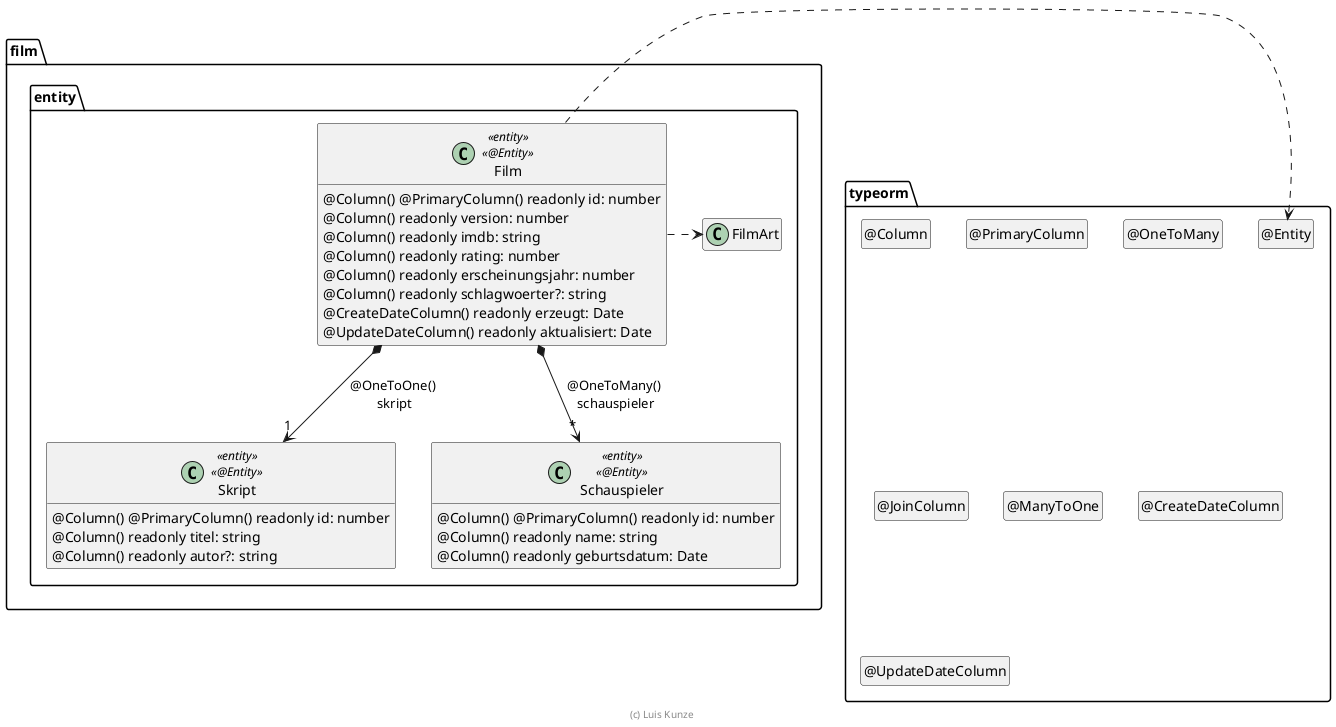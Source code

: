 ' Copyright (C) 2019 - present Juergen Zimmermann, Hochschule Karlsruhe
'
' This program is free software: you can redistribute it and/or modify
' it under the terms of the GNU General Public License as published by
' the Free Software Foundation, either version 3 of the License, or
' (at your option) any later version.
'
' This program is distributed in the hope that it will be useful,
' but WITHOUT ANY WARRANTY; without even the implied warranty of
' MERCHANTABILITY or FITNESS FOR A PARTICULAR PURPOSE.  See the
' GNU General Public License for more details.
'
' You should have received a copy of the GNU General Public License
' along with this program.  If not, see <https://www.gnu.org/licenses/>.

' Preview durch <Alt>d

@startuml Entity

package typeorm {
  class "@Entity" as Entity
  hide Entity circle
  class "@Column" as Column
  hide Column circle
  class "@PrimaryColumn" as PrimaryColumn
  hide PrimaryColumn circle
  class "@OneToMany" as OneToMany
  hide OneToMany circle
  class "@JoinColumn" as JoinColumn
  hide JoinColumn circle
  class "@ManyToOne" as ManyToOne
  hide ManyToOne circle
  class "@CreateDateColumn" as CreateDateColumn
  hide CreateDateColumn circle
  class "@UpdateDateColumn" as UpdateDateColumn
  hide UpdateDateColumn circle
}

package film.entity {

  class Film <<entity>> <<@Entity>> {
    @Column() @PrimaryColumn() readonly id: number
    @Column() readonly version: number
    @Column() readonly imdb: string
    @Column() readonly rating: number
    @Column() readonly erscheinungsjahr: number
    @Column() readonly schlagwoerter?: string
    @CreateDateColumn() readonly erzeugt: Date
    @UpdateDateColumn() readonly aktualisiert: Date
  }

  class Skript <<entity>> <<@Entity>> {
    @Column() @PrimaryColumn() readonly id: number
    @Column() readonly titel: string
    @Column() readonly autor?: string
  }

  class Schauspieler <<entity>> <<@Entity>> {
    @Column() @PrimaryColumn() readonly id: number
    @Column() readonly name: string
    @Column() readonly geburtsdatum: Date
  }

  Film *--> "1" Skript : @OneToOne() \nskript
  Film *--> "*" Schauspieler : @OneToMany() \nschauspieler

  Film .right.> Entity
  Film .right.> FilmArt
}

hide empty members

footer (c) Luis Kunze

@enduml
